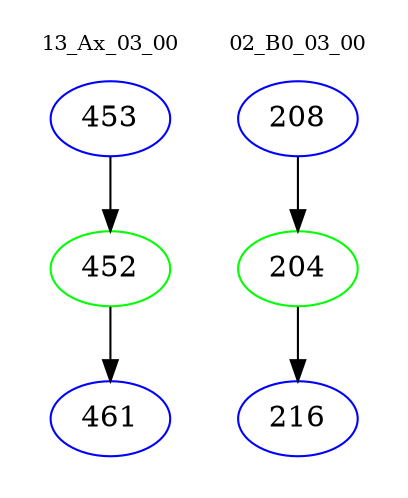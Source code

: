 digraph{
subgraph cluster_0 {
color = white
label = "13_Ax_03_00";
fontsize=10;
T0_453 [label="453", color="blue"]
T0_453 -> T0_452 [color="black"]
T0_452 [label="452", color="green"]
T0_452 -> T0_461 [color="black"]
T0_461 [label="461", color="blue"]
}
subgraph cluster_1 {
color = white
label = "02_B0_03_00";
fontsize=10;
T1_208 [label="208", color="blue"]
T1_208 -> T1_204 [color="black"]
T1_204 [label="204", color="green"]
T1_204 -> T1_216 [color="black"]
T1_216 [label="216", color="blue"]
}
}
